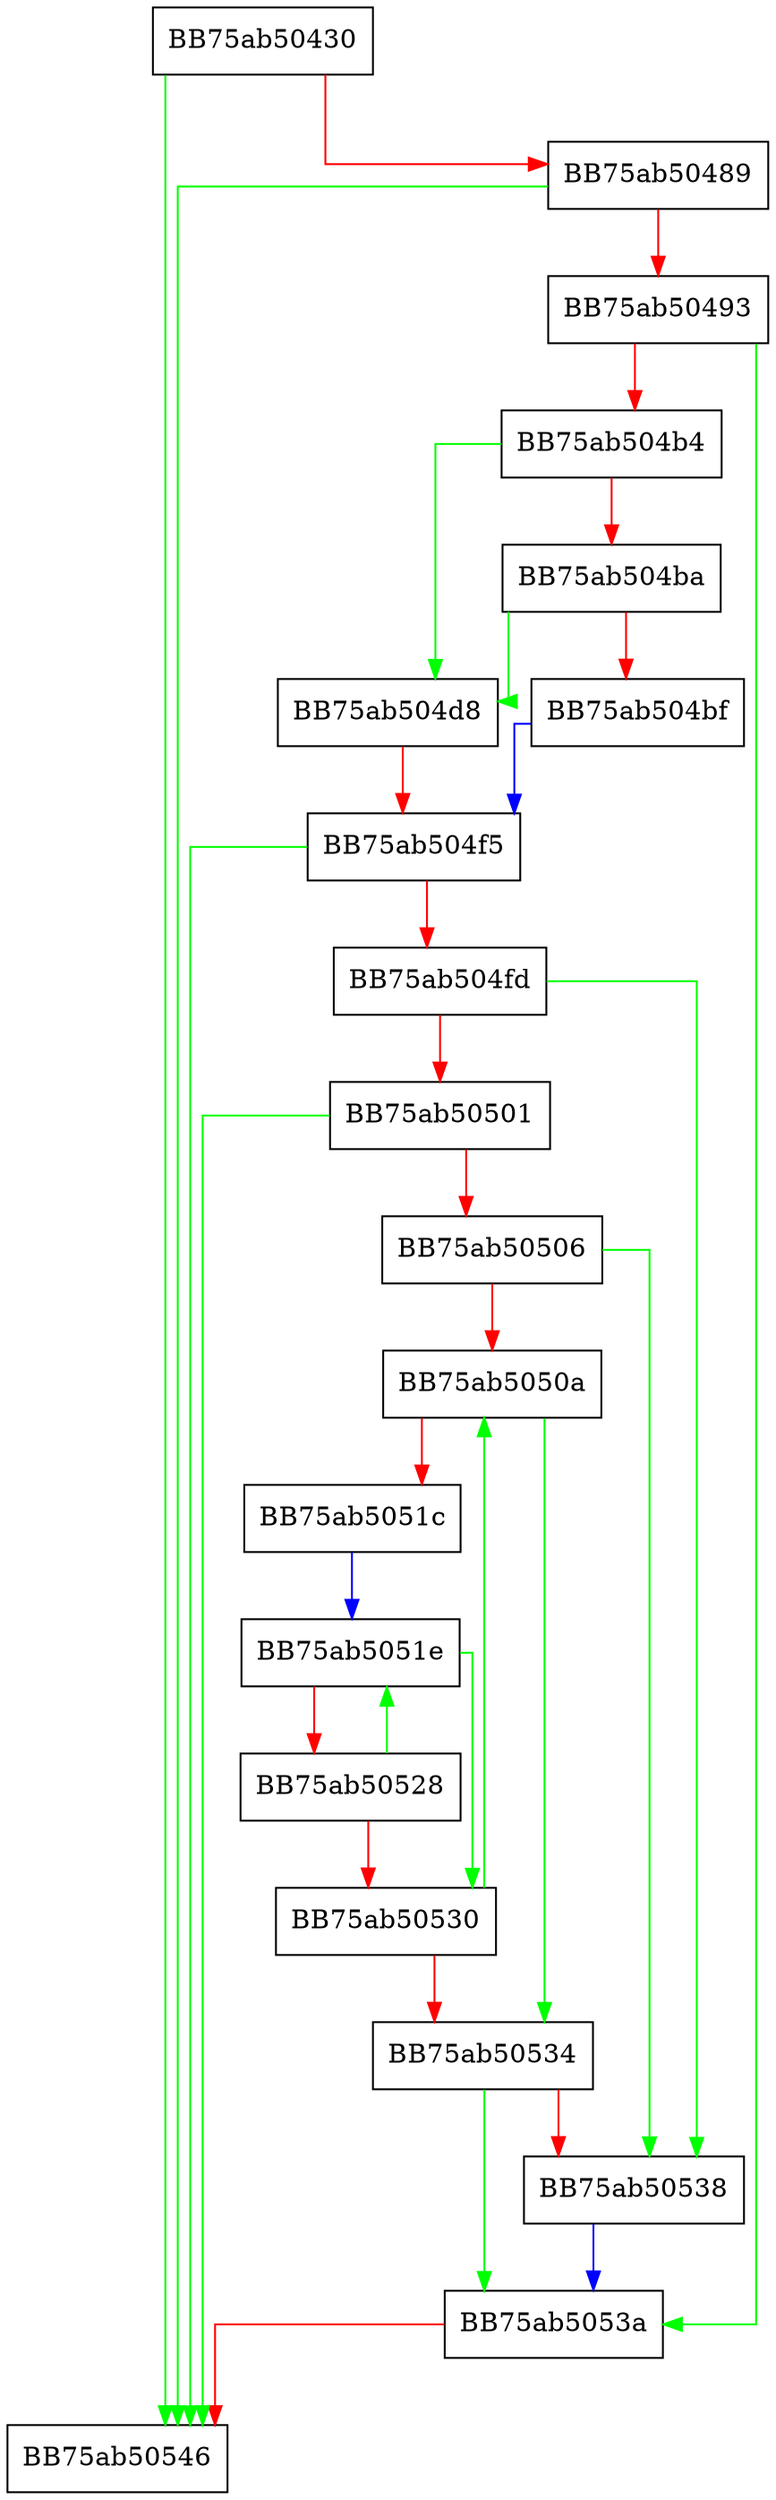 digraph instrFunc {
  node [shape="box"];
  graph [splines=ortho];
  BB75ab50430 -> BB75ab50546 [color="green"];
  BB75ab50430 -> BB75ab50489 [color="red"];
  BB75ab50489 -> BB75ab50546 [color="green"];
  BB75ab50489 -> BB75ab50493 [color="red"];
  BB75ab50493 -> BB75ab5053a [color="green"];
  BB75ab50493 -> BB75ab504b4 [color="red"];
  BB75ab504b4 -> BB75ab504d8 [color="green"];
  BB75ab504b4 -> BB75ab504ba [color="red"];
  BB75ab504ba -> BB75ab504d8 [color="green"];
  BB75ab504ba -> BB75ab504bf [color="red"];
  BB75ab504bf -> BB75ab504f5 [color="blue"];
  BB75ab504d8 -> BB75ab504f5 [color="red"];
  BB75ab504f5 -> BB75ab50546 [color="green"];
  BB75ab504f5 -> BB75ab504fd [color="red"];
  BB75ab504fd -> BB75ab50538 [color="green"];
  BB75ab504fd -> BB75ab50501 [color="red"];
  BB75ab50501 -> BB75ab50546 [color="green"];
  BB75ab50501 -> BB75ab50506 [color="red"];
  BB75ab50506 -> BB75ab50538 [color="green"];
  BB75ab50506 -> BB75ab5050a [color="red"];
  BB75ab5050a -> BB75ab50534 [color="green"];
  BB75ab5050a -> BB75ab5051c [color="red"];
  BB75ab5051c -> BB75ab5051e [color="blue"];
  BB75ab5051e -> BB75ab50530 [color="green"];
  BB75ab5051e -> BB75ab50528 [color="red"];
  BB75ab50528 -> BB75ab5051e [color="green"];
  BB75ab50528 -> BB75ab50530 [color="red"];
  BB75ab50530 -> BB75ab5050a [color="green"];
  BB75ab50530 -> BB75ab50534 [color="red"];
  BB75ab50534 -> BB75ab5053a [color="green"];
  BB75ab50534 -> BB75ab50538 [color="red"];
  BB75ab50538 -> BB75ab5053a [color="blue"];
  BB75ab5053a -> BB75ab50546 [color="red"];
}